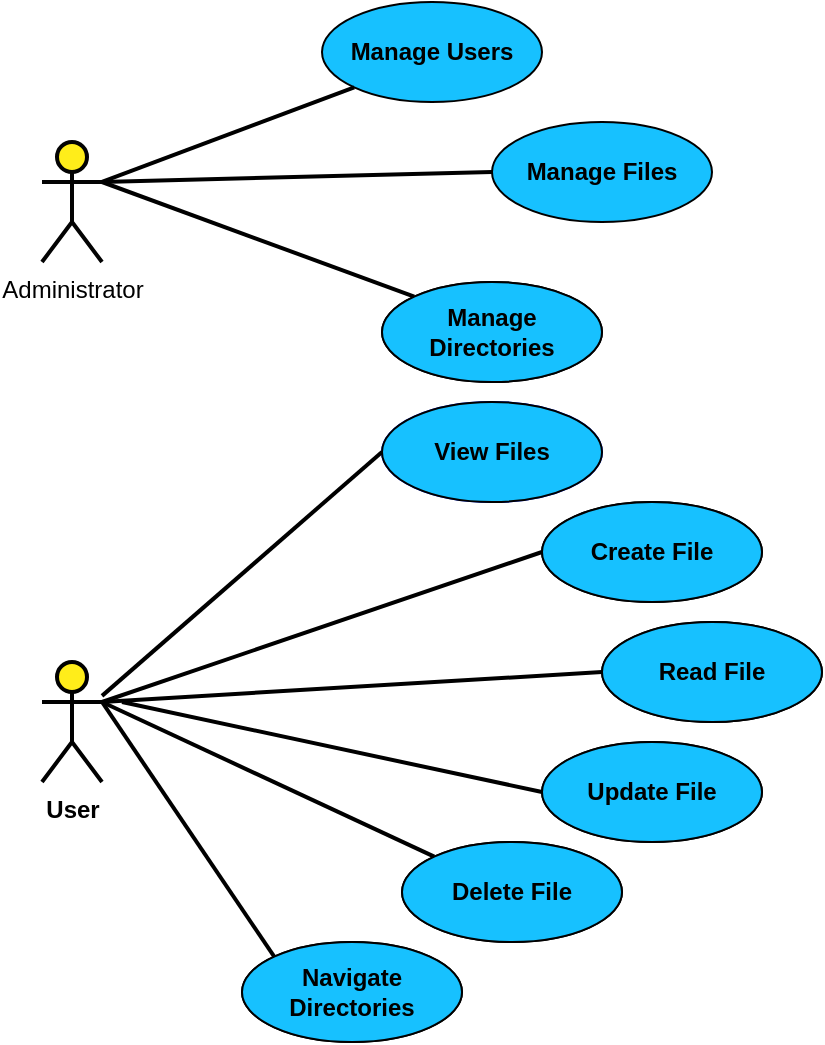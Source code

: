 <mxfile>
    <diagram id="P77ggclfAmwT4LMN_4kF" name="Page-1">
        <mxGraphModel dx="706" dy="563" grid="1" gridSize="10" guides="1" tooltips="1" connect="1" arrows="1" fold="1" page="1" pageScale="1" pageWidth="850" pageHeight="1100" background="#ffffff" math="0" shadow="0">
            <root>
                <mxCell id="0"/>
                <mxCell id="1" parent="0"/>
                <mxCell id="2" value="&lt;font color=&quot;#000000&quot;&gt;Administrator&lt;/font&gt;" style="shape=umlActor;html=1;verticalLabelPosition=bottom;verticalAlign=top;align=center;strokeColor=#030303;fillColor=#FFED1A;strokeWidth=2;" parent="1" vertex="1">
                    <mxGeometry x="120" y="80" width="30" height="60" as="geometry"/>
                </mxCell>
                <mxCell id="3" value="&lt;b&gt;&lt;font color=&quot;#000000&quot;&gt;User&lt;/font&gt;&lt;/b&gt;" style="shape=umlActor;html=1;verticalLabelPosition=bottom;verticalAlign=top;align=center;strokeColor=#000000;fillColor=#FFED1A;strokeWidth=2;" parent="1" vertex="1">
                    <mxGeometry x="120" y="340" width="30" height="60" as="geometry"/>
                </mxCell>
                <mxCell id="7" value="Manage Users" style="ellipse;whiteSpace=wrap;html=1;fillColor=#17C1FF;strokeColor=#000000;fontColor=#000000;fontStyle=1" parent="1" vertex="1">
                    <mxGeometry x="260" y="10" width="110" height="50" as="geometry"/>
                </mxCell>
                <mxCell id="8" value="Manage Files" style="ellipse;whiteSpace=wrap;html=1;fillColor=#17C1FF;fontStyle=1;fontColor=#000000;strokeColor=#000000;" parent="1" vertex="1">
                    <mxGeometry x="345" y="70" width="110" height="50" as="geometry"/>
                </mxCell>
                <mxCell id="9" value="Manage Directories" style="ellipse;whiteSpace=wrap;html=1;fillColor=#002AFF;fontStyle=1" parent="1" vertex="1">
                    <mxGeometry x="290" y="150" width="110" height="50" as="geometry"/>
                </mxCell>
                <mxCell id="10" value="View Files" style="ellipse;whiteSpace=wrap;html=1;strokeColor=#002AFF;fontStyle=1" parent="1" vertex="1">
                    <mxGeometry x="290" y="210" width="110" height="50" as="geometry"/>
                </mxCell>
                <mxCell id="11" value="Create File" style="ellipse;whiteSpace=wrap;html=1;fontStyle=1" parent="1" vertex="1">
                    <mxGeometry x="370" y="260" width="110" height="50" as="geometry"/>
                </mxCell>
                <mxCell id="13" value="Read File" style="ellipse;whiteSpace=wrap;html=1;fontStyle=1" parent="1" vertex="1">
                    <mxGeometry x="400" y="320" width="110" height="50" as="geometry"/>
                </mxCell>
                <mxCell id="14" value="Update File" style="ellipse;whiteSpace=wrap;html=1;" parent="1" vertex="1">
                    <mxGeometry x="370" y="380" width="110" height="50" as="geometry"/>
                </mxCell>
                <mxCell id="15" value="Navigate Directories" style="ellipse;whiteSpace=wrap;html=1;" parent="1" vertex="1">
                    <mxGeometry x="220" y="480" width="110" height="50" as="geometry"/>
                </mxCell>
                <mxCell id="16" value="Delete File" style="ellipse;whiteSpace=wrap;html=1;" parent="1" vertex="1">
                    <mxGeometry x="300" y="430" width="110" height="50" as="geometry"/>
                </mxCell>
                <mxCell id="17" value="" style="edgeStyle=none;html=1;endArrow=none;verticalAlign=bottom;entryX=0;entryY=0.5;entryDx=0;entryDy=0;strokeColor=#000000;strokeWidth=2;" parent="1" target="14" edge="1">
                    <mxGeometry width="160" relative="1" as="geometry">
                        <mxPoint x="160" y="360" as="sourcePoint"/>
                        <mxPoint x="480" y="260" as="targetPoint"/>
                    </mxGeometry>
                </mxCell>
                <mxCell id="18" value="" style="edgeStyle=none;html=1;endArrow=none;verticalAlign=bottom;entryX=0;entryY=1;entryDx=0;entryDy=0;exitX=1;exitY=0.333;exitDx=0;exitDy=0;exitPerimeter=0;strokeColor=#000000;strokeWidth=2;" parent="1" source="2" target="7" edge="1">
                    <mxGeometry width="160" relative="1" as="geometry">
                        <mxPoint x="170" y="90" as="sourcePoint"/>
                        <mxPoint x="320" y="110" as="targetPoint"/>
                    </mxGeometry>
                </mxCell>
                <mxCell id="19" value="" style="edgeStyle=none;html=1;endArrow=none;verticalAlign=bottom;entryX=0;entryY=0.5;entryDx=0;entryDy=0;exitX=1;exitY=0.333;exitDx=0;exitDy=0;exitPerimeter=0;strokeColor=#000000;strokeWidth=2;" parent="1" source="2" target="8" edge="1">
                    <mxGeometry width="160" relative="1" as="geometry">
                        <mxPoint x="180" y="110" as="sourcePoint"/>
                        <mxPoint x="340" y="110" as="targetPoint"/>
                    </mxGeometry>
                </mxCell>
                <mxCell id="20" value="" style="edgeStyle=none;html=1;endArrow=none;verticalAlign=bottom;entryX=0;entryY=0;entryDx=0;entryDy=0;strokeColor=#000000;strokeWidth=2;" parent="1" target="9" edge="1">
                    <mxGeometry width="160" relative="1" as="geometry">
                        <mxPoint x="150" y="100" as="sourcePoint"/>
                        <mxPoint x="310" y="110" as="targetPoint"/>
                    </mxGeometry>
                </mxCell>
                <mxCell id="21" value="" style="edgeStyle=none;html=1;endArrow=none;verticalAlign=bottom;entryX=0;entryY=0.5;entryDx=0;entryDy=0;strokeColor=#000000;strokeWidth=2;" parent="1" source="3" target="10" edge="1">
                    <mxGeometry width="160" relative="1" as="geometry">
                        <mxPoint x="190" y="280" as="sourcePoint"/>
                        <mxPoint x="310" y="280" as="targetPoint"/>
                    </mxGeometry>
                </mxCell>
                <mxCell id="22" value="" style="edgeStyle=none;html=1;endArrow=none;verticalAlign=bottom;entryX=0;entryY=0.5;entryDx=0;entryDy=0;strokeColor=#000000;strokeWidth=2;" parent="1" target="11" edge="1">
                    <mxGeometry width="160" relative="1" as="geometry">
                        <mxPoint x="150" y="360" as="sourcePoint"/>
                        <mxPoint x="350" y="370" as="targetPoint"/>
                    </mxGeometry>
                </mxCell>
                <mxCell id="23" value="" style="edgeStyle=none;html=1;endArrow=none;verticalAlign=bottom;entryX=0;entryY=0.5;entryDx=0;entryDy=0;exitX=1;exitY=0.333;exitDx=0;exitDy=0;exitPerimeter=0;strokeColor=#000000;strokeWidth=2;" parent="1" source="3" target="13" edge="1">
                    <mxGeometry width="160" relative="1" as="geometry">
                        <mxPoint x="190" y="370" as="sourcePoint"/>
                        <mxPoint x="350" y="370" as="targetPoint"/>
                    </mxGeometry>
                </mxCell>
                <mxCell id="24" value="" style="edgeStyle=none;html=1;endArrow=none;verticalAlign=bottom;entryX=0;entryY=0;entryDx=0;entryDy=0;strokeColor=#000000;strokeWidth=2;" parent="1" target="16" edge="1">
                    <mxGeometry width="160" relative="1" as="geometry">
                        <mxPoint x="150" y="360" as="sourcePoint"/>
                        <mxPoint x="310" y="420" as="targetPoint"/>
                    </mxGeometry>
                </mxCell>
                <mxCell id="25" value="" style="edgeStyle=none;html=1;endArrow=none;verticalAlign=bottom;entryX=0;entryY=0;entryDx=0;entryDy=0;exitX=1;exitY=0.333;exitDx=0;exitDy=0;exitPerimeter=0;strokeColor=#000000;strokeWidth=2;" parent="1" source="3" target="15" edge="1">
                    <mxGeometry width="160" relative="1" as="geometry">
                        <mxPoint x="70" y="450" as="sourcePoint"/>
                        <mxPoint x="230" y="450" as="targetPoint"/>
                    </mxGeometry>
                </mxCell>
                <mxCell id="26" value="Update File" style="ellipse;whiteSpace=wrap;html=1;fontStyle=1;fontColor=#000000;fillColor=#17C1FF;strokeColor=#000000;" vertex="1" parent="1">
                    <mxGeometry x="370" y="380" width="110" height="50" as="geometry"/>
                </mxCell>
                <mxCell id="27" value="Delete File" style="ellipse;whiteSpace=wrap;html=1;fontStyle=1;fontColor=#000000;fillColor=#17C1FF;strokeColor=#000000;" vertex="1" parent="1">
                    <mxGeometry x="300" y="430" width="110" height="50" as="geometry"/>
                </mxCell>
                <mxCell id="28" value="Navigate Directories" style="ellipse;whiteSpace=wrap;html=1;fontStyle=1;fontColor=#000000;fillColor=#17C1FF;strokeColor=#000000;" vertex="1" parent="1">
                    <mxGeometry x="220" y="480" width="110" height="50" as="geometry"/>
                </mxCell>
                <mxCell id="29" value="Read File" style="ellipse;whiteSpace=wrap;html=1;fontStyle=1;fontColor=#000000;fillColor=#17C1FF;strokeColor=#000000;" vertex="1" parent="1">
                    <mxGeometry x="400" y="320" width="110" height="50" as="geometry"/>
                </mxCell>
                <mxCell id="30" value="Create File" style="ellipse;whiteSpace=wrap;html=1;fontStyle=1;fontColor=#000000;fillColor=#17C1FF;strokeColor=#000000;" vertex="1" parent="1">
                    <mxGeometry x="370" y="260" width="110" height="50" as="geometry"/>
                </mxCell>
                <mxCell id="31" value="View Files" style="ellipse;whiteSpace=wrap;html=1;strokeColor=#000000;fontStyle=1;fontColor=#000000;fillColor=#17C1FF;" vertex="1" parent="1">
                    <mxGeometry x="290" y="210" width="110" height="50" as="geometry"/>
                </mxCell>
                <mxCell id="32" value="Manage Directories" style="ellipse;whiteSpace=wrap;html=1;fillColor=#17C1FF;fontStyle=1;fontColor=#000000;strokeColor=#000000;" vertex="1" parent="1">
                    <mxGeometry x="290" y="150" width="110" height="50" as="geometry"/>
                </mxCell>
            </root>
        </mxGraphModel>
    </diagram>
</mxfile>